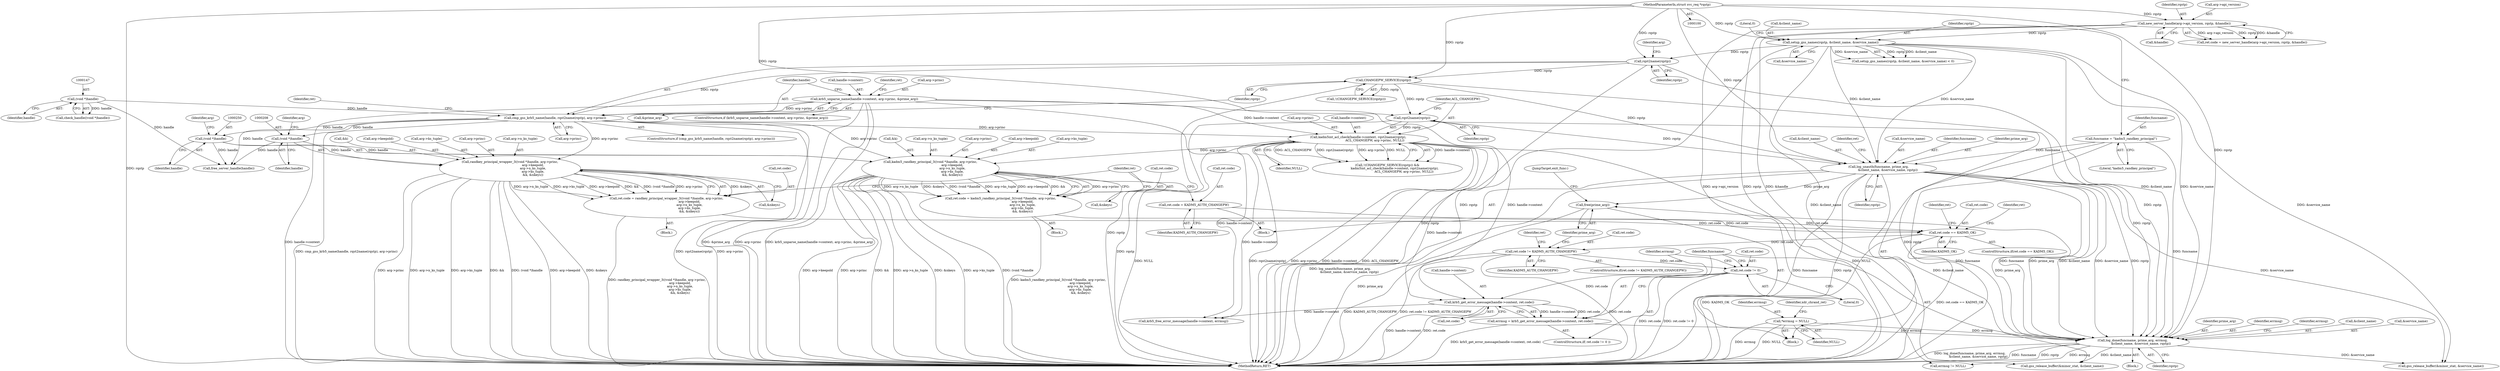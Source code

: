 digraph "0_krb5_83ed75feba32e46f736fcce0d96a0445f29b96c2_1@pointer" {
"1000340" [label="(Call,free(prime_arg))"];
"1000322" [label="(Call,log_done(funcname, prime_arg, errmsg,\n                 &client_name, &service_name, rqstp))"];
"1000157" [label="(Call,funcname = \"kadm5_randkey_principal\")"];
"1000270" [label="(Call,log_unauth(funcname, prime_arg,\n                   &client_name, &service_name, rqstp))"];
"1000162" [label="(Call,setup_gss_names(rqstp, &client_name, &service_name))"];
"1000132" [label="(Call,new_server_handle(arg->api_version, rqstp, &handle))"];
"1000102" [label="(MethodParameterIn,struct svc_req *rqstp)"];
"1000236" [label="(Call,rqst2name(rqstp))"];
"1000230" [label="(Call,CHANGEPW_SERVICE(rqstp))"];
"1000196" [label="(Call,rqst2name(rqstp))"];
"1000120" [label="(Call,*errmsg = NULL)"];
"1000313" [label="(Call,errmsg = krb5_get_error_message(handle->context, ret.code))"];
"1000315" [label="(Call,krb5_get_error_message(handle->context, ret.code))"];
"1000177" [label="(Call,krb5_unparse_name(handle->context, arg->princ, &prime_arg))"];
"1000232" [label="(Call,kadm5int_acl_check(handle->context, rqst2name(rqstp),\n                                  ACL_CHANGEPW, arg->princ, NULL))"];
"1000194" [label="(Call,cmp_gss_krb5_name(handle, rqst2name(rqstp), arg->princ))"];
"1000146" [label="(Call,(void *)handle)"];
"1000308" [label="(Call,ret.code != 0)"];
"1000301" [label="(Call,ret.code != KADM5_AUTH_CHANGEPW)"];
"1000284" [label="(Call,ret.code == KADM5_OK)"];
"1000202" [label="(Call,ret.code = randkey_principal_wrapper_3((void *)handle, arg->princ,\n                                               arg->keepold,\n                                               arg->n_ks_tuple,\n                                               arg->ks_tuple,\n                                               &k, &nkeys))"];
"1000206" [label="(Call,randkey_principal_wrapper_3((void *)handle, arg->princ,\n                                               arg->keepold,\n                                               arg->n_ks_tuple,\n                                               arg->ks_tuple,\n                                               &k, &nkeys))"];
"1000207" [label="(Call,(void *)handle)"];
"1000244" [label="(Call,ret.code = kadm5_randkey_principal_3((void *)handle, arg->princ,\n                                             arg->keepold,\n                                             arg->n_ks_tuple,\n                                             arg->ks_tuple,\n                                             &k, &nkeys))"];
"1000248" [label="(Call,kadm5_randkey_principal_3((void *)handle, arg->princ,\n                                             arg->keepold,\n                                             arg->n_ks_tuple,\n                                             arg->ks_tuple,\n                                             &k, &nkeys))"];
"1000249" [label="(Call,(void *)handle)"];
"1000278" [label="(Call,ret.code = KADM5_AUTH_CHANGEPW)"];
"1000251" [label="(Identifier,handle)"];
"1000230" [label="(Call,CHANGEPW_SERVICE(rqstp))"];
"1000124" [label="(Identifier,xdr_chrand_ret)"];
"1000184" [label="(Call,&prime_arg)"];
"1000102" [label="(MethodParameterIn,struct svc_req *rqstp)"];
"1000232" [label="(Call,kadm5int_acl_check(handle->context, rqst2name(rqstp),\n                                  ACL_CHANGEPW, arg->princ, NULL))"];
"1000222" [label="(Call,&k)"];
"1000206" [label="(Call,randkey_principal_wrapper_3((void *)handle, arg->princ,\n                                               arg->keepold,\n                                               arg->n_ks_tuple,\n                                               arg->ks_tuple,\n                                               &k, &nkeys))"];
"1000303" [label="(Identifier,ret)"];
"1000258" [label="(Call,arg->n_ks_tuple)"];
"1000252" [label="(Call,arg->princ)"];
"1000315" [label="(Call,krb5_get_error_message(handle->context, ret.code))"];
"1000199" [label="(Identifier,arg)"];
"1000202" [label="(Call,ret.code = randkey_principal_wrapper_3((void *)handle, arg->princ,\n                                               arg->keepold,\n                                               arg->n_ks_tuple,\n                                               arg->ks_tuple,\n                                               &k, &nkeys))"];
"1000348" [label="(Call,gss_release_buffer(&minor_stat, &service_name))"];
"1000176" [label="(ControlStructure,if (krb5_unparse_name(handle->context, arg->princ, &prime_arg)))"];
"1000340" [label="(Call,free(prime_arg))"];
"1000309" [label="(Call,ret.code)"];
"1000229" [label="(Call,!(CHANGEPW_SERVICE(rqstp)))"];
"1000209" [label="(Identifier,handle)"];
"1000353" [label="(Call,free_server_handle(handle))"];
"1000122" [label="(Identifier,NULL)"];
"1000145" [label="(Call,check_handle((void *)handle))"];
"1000306" [label="(Block,)"];
"1000266" [label="(Call,&nkeys)"];
"1000323" [label="(Identifier,funcname)"];
"1000196" [label="(Call,rqst2name(rqstp))"];
"1000312" [label="(Literal,0)"];
"1000168" [label="(Literal,0)"];
"1000236" [label="(Call,rqst2name(rqstp))"];
"1000103" [label="(Block,)"];
"1000177" [label="(Call,krb5_unparse_name(handle->context, arg->princ, &prime_arg))"];
"1000316" [label="(Call,handle->context)"];
"1000195" [label="(Identifier,handle)"];
"1000305" [label="(Identifier,KADM5_AUTH_CHANGEPW)"];
"1000137" [label="(Call,&handle)"];
"1000194" [label="(Call,cmp_gss_krb5_name(handle, rqst2name(rqstp), arg->princ))"];
"1000198" [label="(Call,arg->princ)"];
"1000231" [label="(Identifier,rqstp)"];
"1000330" [label="(Identifier,rqstp)"];
"1000239" [label="(Call,arg->princ)"];
"1000161" [label="(Call,setup_gss_names(rqstp, &client_name, &service_name) < 0)"];
"1000270" [label="(Call,log_unauth(funcname, prime_arg,\n                   &client_name, &service_name, rqstp))"];
"1000285" [label="(Call,ret.code)"];
"1000282" [label="(Identifier,KADM5_AUTH_CHANGEPW)"];
"1000164" [label="(Call,&client_name)"];
"1000335" [label="(Call,krb5_free_error_message(handle->context, errmsg))"];
"1000197" [label="(Identifier,rqstp)"];
"1000324" [label="(Identifier,prime_arg)"];
"1000213" [label="(Call,arg->keepold)"];
"1000159" [label="(Literal,\"kadm5_randkey_principal\")"];
"1000255" [label="(Call,arg->keepold)"];
"1000204" [label="(Identifier,ret)"];
"1000308" [label="(Call,ret.code != 0)"];
"1000219" [label="(Call,arg->ks_tuple)"];
"1000325" [label="(Identifier,errmsg)"];
"1000248" [label="(Call,kadm5_randkey_principal_3((void *)handle, arg->princ,\n                                             arg->keepold,\n                                             arg->n_ks_tuple,\n                                             arg->ks_tuple,\n                                             &k, &nkeys))"];
"1000275" [label="(Call,&service_name)"];
"1000162" [label="(Call,setup_gss_names(rqstp, &client_name, &service_name))"];
"1000307" [label="(ControlStructure,if( ret.code != 0 ))"];
"1000278" [label="(Call,ret.code = KADM5_AUTH_CHANGEPW)"];
"1000269" [label="(Block,)"];
"1000300" [label="(ControlStructure,if(ret.code != KADM5_AUTH_CHANGEPW))"];
"1000302" [label="(Call,ret.code)"];
"1000121" [label="(Identifier,errmsg)"];
"1000146" [label="(Call,(void *)handle)"];
"1000332" [label="(Call,errmsg != NULL)"];
"1000333" [label="(Identifier,errmsg)"];
"1000120" [label="(Call,*errmsg = NULL)"];
"1000310" [label="(Identifier,ret)"];
"1000224" [label="(Call,&nkeys)"];
"1000181" [label="(Call,arg->princ)"];
"1000249" [label="(Call,(void *)handle)"];
"1000228" [label="(Call,!(CHANGEPW_SERVICE(rqstp)) &&\n               kadm5int_acl_check(handle->context, rqst2name(rqstp),\n                                  ACL_CHANGEPW, arg->princ, NULL))"];
"1000358" [label="(MethodReturn,RET)"];
"1000244" [label="(Call,ret.code = kadm5_randkey_principal_3((void *)handle, arg->princ,\n                                             arg->keepold,\n                                             arg->n_ks_tuple,\n                                             arg->ks_tuple,\n                                             &k, &nkeys))"];
"1000261" [label="(Call,arg->ks_tuple)"];
"1000233" [label="(Call,handle->context)"];
"1000207" [label="(Call,(void *)handle)"];
"1000288" [label="(Identifier,KADM5_OK)"];
"1000283" [label="(ControlStructure,if(ret.code == KADM5_OK))"];
"1000319" [label="(Call,ret.code)"];
"1000277" [label="(Identifier,rqstp)"];
"1000271" [label="(Identifier,funcname)"];
"1000158" [label="(Identifier,funcname)"];
"1000166" [label="(Call,&service_name)"];
"1000148" [label="(Identifier,handle)"];
"1000193" [label="(ControlStructure,if (cmp_gss_krb5_name(handle, rqst2name(rqstp), arg->princ)))"];
"1000272" [label="(Identifier,prime_arg)"];
"1000238" [label="(Identifier,ACL_CHANGEPW)"];
"1000245" [label="(Call,ret.code)"];
"1000341" [label="(Identifier,prime_arg)"];
"1000157" [label="(Call,funcname = \"kadm5_randkey_principal\")"];
"1000326" [label="(Call,&client_name)"];
"1000132" [label="(Call,new_server_handle(arg->api_version, rqstp, &handle))"];
"1000136" [label="(Identifier,rqstp)"];
"1000328" [label="(Call,&service_name)"];
"1000210" [label="(Call,arg->princ)"];
"1000242" [label="(Identifier,NULL)"];
"1000284" [label="(Call,ret.code == KADM5_OK)"];
"1000201" [label="(Block,)"];
"1000273" [label="(Call,&client_name)"];
"1000301" [label="(Call,ret.code != KADM5_AUTH_CHANGEPW)"];
"1000279" [label="(Call,ret.code)"];
"1000178" [label="(Call,handle->context)"];
"1000343" [label="(Call,gss_release_buffer(&minor_stat, &client_name))"];
"1000237" [label="(Identifier,rqstp)"];
"1000163" [label="(Identifier,rqstp)"];
"1000264" [label="(Call,&k)"];
"1000342" [label="(JumpTarget,exit_func:)"];
"1000286" [label="(Identifier,ret)"];
"1000216" [label="(Call,arg->n_ks_tuple)"];
"1000280" [label="(Identifier,ret)"];
"1000133" [label="(Call,arg->api_version)"];
"1000253" [label="(Identifier,arg)"];
"1000203" [label="(Call,ret.code)"];
"1000243" [label="(Block,)"];
"1000292" [label="(Identifier,ret)"];
"1000211" [label="(Identifier,arg)"];
"1000314" [label="(Identifier,errmsg)"];
"1000322" [label="(Call,log_done(funcname, prime_arg, errmsg,\n                 &client_name, &service_name, rqstp))"];
"1000313" [label="(Call,errmsg = krb5_get_error_message(handle->context, ret.code))"];
"1000189" [label="(Identifier,ret)"];
"1000128" [label="(Call,ret.code = new_server_handle(arg->api_version, rqstp, &handle))"];
"1000340" -> "1000103"  [label="AST: "];
"1000340" -> "1000341"  [label="CFG: "];
"1000341" -> "1000340"  [label="AST: "];
"1000342" -> "1000340"  [label="CFG: "];
"1000340" -> "1000358"  [label="DDG: prime_arg"];
"1000322" -> "1000340"  [label="DDG: prime_arg"];
"1000270" -> "1000340"  [label="DDG: prime_arg"];
"1000322" -> "1000306"  [label="AST: "];
"1000322" -> "1000330"  [label="CFG: "];
"1000323" -> "1000322"  [label="AST: "];
"1000324" -> "1000322"  [label="AST: "];
"1000325" -> "1000322"  [label="AST: "];
"1000326" -> "1000322"  [label="AST: "];
"1000328" -> "1000322"  [label="AST: "];
"1000330" -> "1000322"  [label="AST: "];
"1000333" -> "1000322"  [label="CFG: "];
"1000322" -> "1000358"  [label="DDG: rqstp"];
"1000322" -> "1000358"  [label="DDG: log_done(funcname, prime_arg, errmsg,\n                 &client_name, &service_name, rqstp)"];
"1000322" -> "1000358"  [label="DDG: funcname"];
"1000157" -> "1000322"  [label="DDG: funcname"];
"1000270" -> "1000322"  [label="DDG: funcname"];
"1000270" -> "1000322"  [label="DDG: prime_arg"];
"1000270" -> "1000322"  [label="DDG: &client_name"];
"1000270" -> "1000322"  [label="DDG: &service_name"];
"1000270" -> "1000322"  [label="DDG: rqstp"];
"1000120" -> "1000322"  [label="DDG: errmsg"];
"1000313" -> "1000322"  [label="DDG: errmsg"];
"1000162" -> "1000322"  [label="DDG: &client_name"];
"1000162" -> "1000322"  [label="DDG: &service_name"];
"1000236" -> "1000322"  [label="DDG: rqstp"];
"1000230" -> "1000322"  [label="DDG: rqstp"];
"1000196" -> "1000322"  [label="DDG: rqstp"];
"1000102" -> "1000322"  [label="DDG: rqstp"];
"1000322" -> "1000332"  [label="DDG: errmsg"];
"1000322" -> "1000343"  [label="DDG: &client_name"];
"1000322" -> "1000348"  [label="DDG: &service_name"];
"1000157" -> "1000103"  [label="AST: "];
"1000157" -> "1000159"  [label="CFG: "];
"1000158" -> "1000157"  [label="AST: "];
"1000159" -> "1000157"  [label="AST: "];
"1000163" -> "1000157"  [label="CFG: "];
"1000157" -> "1000358"  [label="DDG: funcname"];
"1000157" -> "1000270"  [label="DDG: funcname"];
"1000270" -> "1000269"  [label="AST: "];
"1000270" -> "1000277"  [label="CFG: "];
"1000271" -> "1000270"  [label="AST: "];
"1000272" -> "1000270"  [label="AST: "];
"1000273" -> "1000270"  [label="AST: "];
"1000275" -> "1000270"  [label="AST: "];
"1000277" -> "1000270"  [label="AST: "];
"1000280" -> "1000270"  [label="CFG: "];
"1000270" -> "1000358"  [label="DDG: rqstp"];
"1000270" -> "1000358"  [label="DDG: log_unauth(funcname, prime_arg,\n                   &client_name, &service_name, rqstp)"];
"1000270" -> "1000358"  [label="DDG: funcname"];
"1000162" -> "1000270"  [label="DDG: &client_name"];
"1000162" -> "1000270"  [label="DDG: &service_name"];
"1000236" -> "1000270"  [label="DDG: rqstp"];
"1000230" -> "1000270"  [label="DDG: rqstp"];
"1000102" -> "1000270"  [label="DDG: rqstp"];
"1000270" -> "1000343"  [label="DDG: &client_name"];
"1000270" -> "1000348"  [label="DDG: &service_name"];
"1000162" -> "1000161"  [label="AST: "];
"1000162" -> "1000166"  [label="CFG: "];
"1000163" -> "1000162"  [label="AST: "];
"1000164" -> "1000162"  [label="AST: "];
"1000166" -> "1000162"  [label="AST: "];
"1000168" -> "1000162"  [label="CFG: "];
"1000162" -> "1000358"  [label="DDG: rqstp"];
"1000162" -> "1000161"  [label="DDG: rqstp"];
"1000162" -> "1000161"  [label="DDG: &client_name"];
"1000162" -> "1000161"  [label="DDG: &service_name"];
"1000132" -> "1000162"  [label="DDG: rqstp"];
"1000102" -> "1000162"  [label="DDG: rqstp"];
"1000162" -> "1000196"  [label="DDG: rqstp"];
"1000162" -> "1000343"  [label="DDG: &client_name"];
"1000162" -> "1000348"  [label="DDG: &service_name"];
"1000132" -> "1000128"  [label="AST: "];
"1000132" -> "1000137"  [label="CFG: "];
"1000133" -> "1000132"  [label="AST: "];
"1000136" -> "1000132"  [label="AST: "];
"1000137" -> "1000132"  [label="AST: "];
"1000128" -> "1000132"  [label="CFG: "];
"1000132" -> "1000358"  [label="DDG: arg->api_version"];
"1000132" -> "1000358"  [label="DDG: rqstp"];
"1000132" -> "1000358"  [label="DDG: &handle"];
"1000132" -> "1000128"  [label="DDG: arg->api_version"];
"1000132" -> "1000128"  [label="DDG: rqstp"];
"1000132" -> "1000128"  [label="DDG: &handle"];
"1000102" -> "1000132"  [label="DDG: rqstp"];
"1000102" -> "1000100"  [label="AST: "];
"1000102" -> "1000358"  [label="DDG: rqstp"];
"1000102" -> "1000196"  [label="DDG: rqstp"];
"1000102" -> "1000230"  [label="DDG: rqstp"];
"1000102" -> "1000236"  [label="DDG: rqstp"];
"1000236" -> "1000232"  [label="AST: "];
"1000236" -> "1000237"  [label="CFG: "];
"1000237" -> "1000236"  [label="AST: "];
"1000238" -> "1000236"  [label="CFG: "];
"1000236" -> "1000358"  [label="DDG: rqstp"];
"1000236" -> "1000232"  [label="DDG: rqstp"];
"1000230" -> "1000236"  [label="DDG: rqstp"];
"1000230" -> "1000229"  [label="AST: "];
"1000230" -> "1000231"  [label="CFG: "];
"1000231" -> "1000230"  [label="AST: "];
"1000229" -> "1000230"  [label="CFG: "];
"1000230" -> "1000358"  [label="DDG: rqstp"];
"1000230" -> "1000229"  [label="DDG: rqstp"];
"1000196" -> "1000230"  [label="DDG: rqstp"];
"1000196" -> "1000194"  [label="AST: "];
"1000196" -> "1000197"  [label="CFG: "];
"1000197" -> "1000196"  [label="AST: "];
"1000199" -> "1000196"  [label="CFG: "];
"1000196" -> "1000358"  [label="DDG: rqstp"];
"1000196" -> "1000194"  [label="DDG: rqstp"];
"1000120" -> "1000103"  [label="AST: "];
"1000120" -> "1000122"  [label="CFG: "];
"1000121" -> "1000120"  [label="AST: "];
"1000122" -> "1000120"  [label="AST: "];
"1000124" -> "1000120"  [label="CFG: "];
"1000120" -> "1000358"  [label="DDG: errmsg"];
"1000120" -> "1000358"  [label="DDG: NULL"];
"1000313" -> "1000307"  [label="AST: "];
"1000313" -> "1000315"  [label="CFG: "];
"1000314" -> "1000313"  [label="AST: "];
"1000315" -> "1000313"  [label="AST: "];
"1000323" -> "1000313"  [label="CFG: "];
"1000313" -> "1000358"  [label="DDG: krb5_get_error_message(handle->context, ret.code)"];
"1000315" -> "1000313"  [label="DDG: handle->context"];
"1000315" -> "1000313"  [label="DDG: ret.code"];
"1000315" -> "1000319"  [label="CFG: "];
"1000316" -> "1000315"  [label="AST: "];
"1000319" -> "1000315"  [label="AST: "];
"1000315" -> "1000358"  [label="DDG: handle->context"];
"1000315" -> "1000358"  [label="DDG: ret.code"];
"1000177" -> "1000315"  [label="DDG: handle->context"];
"1000232" -> "1000315"  [label="DDG: handle->context"];
"1000308" -> "1000315"  [label="DDG: ret.code"];
"1000315" -> "1000335"  [label="DDG: handle->context"];
"1000177" -> "1000176"  [label="AST: "];
"1000177" -> "1000184"  [label="CFG: "];
"1000178" -> "1000177"  [label="AST: "];
"1000181" -> "1000177"  [label="AST: "];
"1000184" -> "1000177"  [label="AST: "];
"1000189" -> "1000177"  [label="CFG: "];
"1000195" -> "1000177"  [label="CFG: "];
"1000177" -> "1000358"  [label="DDG: handle->context"];
"1000177" -> "1000358"  [label="DDG: &prime_arg"];
"1000177" -> "1000358"  [label="DDG: arg->princ"];
"1000177" -> "1000358"  [label="DDG: krb5_unparse_name(handle->context, arg->princ, &prime_arg)"];
"1000177" -> "1000194"  [label="DDG: arg->princ"];
"1000177" -> "1000232"  [label="DDG: handle->context"];
"1000177" -> "1000335"  [label="DDG: handle->context"];
"1000232" -> "1000228"  [label="AST: "];
"1000232" -> "1000242"  [label="CFG: "];
"1000233" -> "1000232"  [label="AST: "];
"1000238" -> "1000232"  [label="AST: "];
"1000239" -> "1000232"  [label="AST: "];
"1000242" -> "1000232"  [label="AST: "];
"1000228" -> "1000232"  [label="CFG: "];
"1000232" -> "1000358"  [label="DDG: rqst2name(rqstp)"];
"1000232" -> "1000358"  [label="DDG: arg->princ"];
"1000232" -> "1000358"  [label="DDG: handle->context"];
"1000232" -> "1000358"  [label="DDG: ACL_CHANGEPW"];
"1000232" -> "1000358"  [label="DDG: NULL"];
"1000232" -> "1000228"  [label="DDG: handle->context"];
"1000232" -> "1000228"  [label="DDG: ACL_CHANGEPW"];
"1000232" -> "1000228"  [label="DDG: rqst2name(rqstp)"];
"1000232" -> "1000228"  [label="DDG: arg->princ"];
"1000232" -> "1000228"  [label="DDG: NULL"];
"1000194" -> "1000232"  [label="DDG: arg->princ"];
"1000232" -> "1000248"  [label="DDG: arg->princ"];
"1000232" -> "1000332"  [label="DDG: NULL"];
"1000232" -> "1000335"  [label="DDG: handle->context"];
"1000194" -> "1000193"  [label="AST: "];
"1000194" -> "1000198"  [label="CFG: "];
"1000195" -> "1000194"  [label="AST: "];
"1000198" -> "1000194"  [label="AST: "];
"1000204" -> "1000194"  [label="CFG: "];
"1000231" -> "1000194"  [label="CFG: "];
"1000194" -> "1000358"  [label="DDG: cmp_gss_krb5_name(handle, rqst2name(rqstp), arg->princ)"];
"1000194" -> "1000358"  [label="DDG: rqst2name(rqstp)"];
"1000194" -> "1000358"  [label="DDG: arg->princ"];
"1000146" -> "1000194"  [label="DDG: handle"];
"1000194" -> "1000207"  [label="DDG: handle"];
"1000194" -> "1000206"  [label="DDG: arg->princ"];
"1000194" -> "1000249"  [label="DDG: handle"];
"1000194" -> "1000248"  [label="DDG: arg->princ"];
"1000194" -> "1000353"  [label="DDG: handle"];
"1000146" -> "1000145"  [label="AST: "];
"1000146" -> "1000148"  [label="CFG: "];
"1000147" -> "1000146"  [label="AST: "];
"1000148" -> "1000146"  [label="AST: "];
"1000145" -> "1000146"  [label="CFG: "];
"1000146" -> "1000145"  [label="DDG: handle"];
"1000146" -> "1000353"  [label="DDG: handle"];
"1000308" -> "1000307"  [label="AST: "];
"1000308" -> "1000312"  [label="CFG: "];
"1000309" -> "1000308"  [label="AST: "];
"1000312" -> "1000308"  [label="AST: "];
"1000314" -> "1000308"  [label="CFG: "];
"1000323" -> "1000308"  [label="CFG: "];
"1000308" -> "1000358"  [label="DDG: ret.code"];
"1000308" -> "1000358"  [label="DDG: ret.code != 0"];
"1000301" -> "1000308"  [label="DDG: ret.code"];
"1000301" -> "1000300"  [label="AST: "];
"1000301" -> "1000305"  [label="CFG: "];
"1000302" -> "1000301"  [label="AST: "];
"1000305" -> "1000301"  [label="AST: "];
"1000310" -> "1000301"  [label="CFG: "];
"1000341" -> "1000301"  [label="CFG: "];
"1000301" -> "1000358"  [label="DDG: KADM5_AUTH_CHANGEPW"];
"1000301" -> "1000358"  [label="DDG: ret.code != KADM5_AUTH_CHANGEPW"];
"1000301" -> "1000358"  [label="DDG: ret.code"];
"1000284" -> "1000301"  [label="DDG: ret.code"];
"1000284" -> "1000283"  [label="AST: "];
"1000284" -> "1000288"  [label="CFG: "];
"1000285" -> "1000284"  [label="AST: "];
"1000288" -> "1000284"  [label="AST: "];
"1000292" -> "1000284"  [label="CFG: "];
"1000303" -> "1000284"  [label="CFG: "];
"1000284" -> "1000358"  [label="DDG: ret.code == KADM5_OK"];
"1000284" -> "1000358"  [label="DDG: KADM5_OK"];
"1000202" -> "1000284"  [label="DDG: ret.code"];
"1000244" -> "1000284"  [label="DDG: ret.code"];
"1000278" -> "1000284"  [label="DDG: ret.code"];
"1000202" -> "1000201"  [label="AST: "];
"1000202" -> "1000206"  [label="CFG: "];
"1000203" -> "1000202"  [label="AST: "];
"1000206" -> "1000202"  [label="AST: "];
"1000286" -> "1000202"  [label="CFG: "];
"1000202" -> "1000358"  [label="DDG: randkey_principal_wrapper_3((void *)handle, arg->princ,\n                                               arg->keepold,\n                                               arg->n_ks_tuple,\n                                               arg->ks_tuple,\n                                               &k, &nkeys)"];
"1000206" -> "1000202"  [label="DDG: &nkeys"];
"1000206" -> "1000202"  [label="DDG: arg->n_ks_tuple"];
"1000206" -> "1000202"  [label="DDG: arg->ks_tuple"];
"1000206" -> "1000202"  [label="DDG: arg->keepold"];
"1000206" -> "1000202"  [label="DDG: &k"];
"1000206" -> "1000202"  [label="DDG: (void *)handle"];
"1000206" -> "1000202"  [label="DDG: arg->princ"];
"1000206" -> "1000224"  [label="CFG: "];
"1000207" -> "1000206"  [label="AST: "];
"1000210" -> "1000206"  [label="AST: "];
"1000213" -> "1000206"  [label="AST: "];
"1000216" -> "1000206"  [label="AST: "];
"1000219" -> "1000206"  [label="AST: "];
"1000222" -> "1000206"  [label="AST: "];
"1000224" -> "1000206"  [label="AST: "];
"1000206" -> "1000358"  [label="DDG: arg->princ"];
"1000206" -> "1000358"  [label="DDG: arg->n_ks_tuple"];
"1000206" -> "1000358"  [label="DDG: arg->ks_tuple"];
"1000206" -> "1000358"  [label="DDG: &k"];
"1000206" -> "1000358"  [label="DDG: (void *)handle"];
"1000206" -> "1000358"  [label="DDG: arg->keepold"];
"1000206" -> "1000358"  [label="DDG: &nkeys"];
"1000207" -> "1000206"  [label="DDG: handle"];
"1000207" -> "1000209"  [label="CFG: "];
"1000208" -> "1000207"  [label="AST: "];
"1000209" -> "1000207"  [label="AST: "];
"1000211" -> "1000207"  [label="CFG: "];
"1000207" -> "1000353"  [label="DDG: handle"];
"1000244" -> "1000243"  [label="AST: "];
"1000244" -> "1000248"  [label="CFG: "];
"1000245" -> "1000244"  [label="AST: "];
"1000248" -> "1000244"  [label="AST: "];
"1000286" -> "1000244"  [label="CFG: "];
"1000244" -> "1000358"  [label="DDG: kadm5_randkey_principal_3((void *)handle, arg->princ,\n                                             arg->keepold,\n                                             arg->n_ks_tuple,\n                                             arg->ks_tuple,\n                                             &k, &nkeys)"];
"1000248" -> "1000244"  [label="DDG: arg->princ"];
"1000248" -> "1000244"  [label="DDG: arg->n_ks_tuple"];
"1000248" -> "1000244"  [label="DDG: &nkeys"];
"1000248" -> "1000244"  [label="DDG: (void *)handle"];
"1000248" -> "1000244"  [label="DDG: arg->ks_tuple"];
"1000248" -> "1000244"  [label="DDG: arg->keepold"];
"1000248" -> "1000244"  [label="DDG: &k"];
"1000248" -> "1000266"  [label="CFG: "];
"1000249" -> "1000248"  [label="AST: "];
"1000252" -> "1000248"  [label="AST: "];
"1000255" -> "1000248"  [label="AST: "];
"1000258" -> "1000248"  [label="AST: "];
"1000261" -> "1000248"  [label="AST: "];
"1000264" -> "1000248"  [label="AST: "];
"1000266" -> "1000248"  [label="AST: "];
"1000248" -> "1000358"  [label="DDG: arg->keepold"];
"1000248" -> "1000358"  [label="DDG: arg->princ"];
"1000248" -> "1000358"  [label="DDG: &k"];
"1000248" -> "1000358"  [label="DDG: arg->n_ks_tuple"];
"1000248" -> "1000358"  [label="DDG: &nkeys"];
"1000248" -> "1000358"  [label="DDG: arg->ks_tuple"];
"1000248" -> "1000358"  [label="DDG: (void *)handle"];
"1000249" -> "1000248"  [label="DDG: handle"];
"1000249" -> "1000251"  [label="CFG: "];
"1000250" -> "1000249"  [label="AST: "];
"1000251" -> "1000249"  [label="AST: "];
"1000253" -> "1000249"  [label="CFG: "];
"1000249" -> "1000353"  [label="DDG: handle"];
"1000278" -> "1000269"  [label="AST: "];
"1000278" -> "1000282"  [label="CFG: "];
"1000279" -> "1000278"  [label="AST: "];
"1000282" -> "1000278"  [label="AST: "];
"1000286" -> "1000278"  [label="CFG: "];
}
